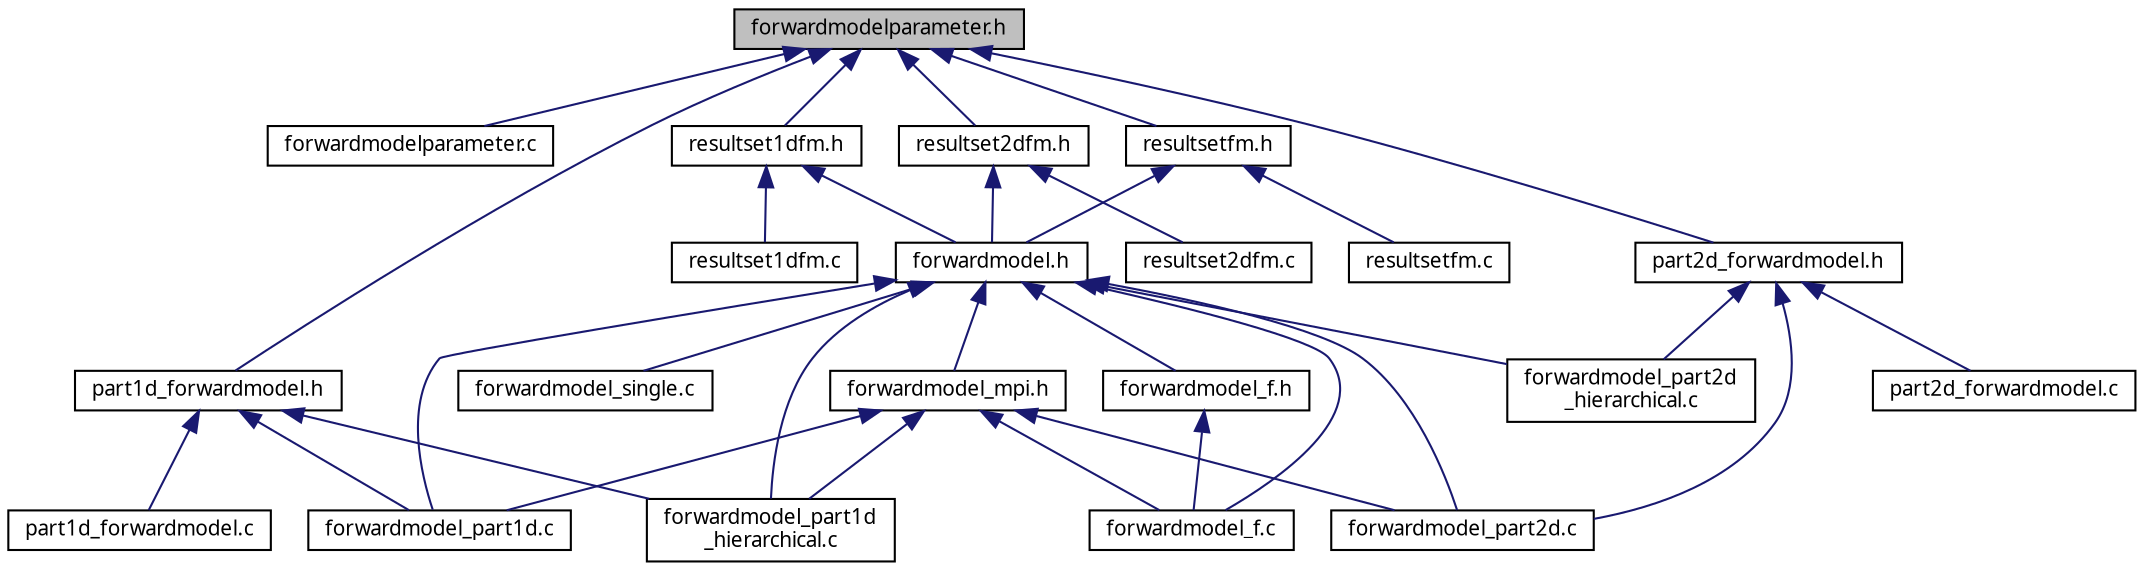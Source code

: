 digraph "forwardmodelparameter.h"
{
  edge [fontname="FreeSans.ttf",fontsize="10",labelfontname="FreeSans.ttf",labelfontsize="10"];
  node [fontname="FreeSans.ttf",fontsize="10",shape=record];
  Node1 [label="forwardmodelparameter.h",height=0.2,width=0.4,color="black", fillcolor="grey75", style="filled", fontcolor="black"];
  Node1 -> Node2 [dir="back",color="midnightblue",fontsize="10",style="solid",fontname="FreeSans.ttf"];
  Node2 [label="forwardmodelparameter.c",height=0.2,width=0.4,color="black", fillcolor="white", style="filled",URL="$forwardmodelparameter_8c.html"];
  Node1 -> Node3 [dir="back",color="midnightblue",fontsize="10",style="solid",fontname="FreeSans.ttf"];
  Node3 [label="part1d_forwardmodel.h",height=0.2,width=0.4,color="black", fillcolor="white", style="filled",URL="$part1d__forwardmodel_8h.html"];
  Node3 -> Node4 [dir="back",color="midnightblue",fontsize="10",style="solid",fontname="FreeSans.ttf"];
  Node4 [label="forwardmodel_part1d.c",height=0.2,width=0.4,color="black", fillcolor="white", style="filled",URL="$forwardmodel__part1d_8c.html"];
  Node3 -> Node5 [dir="back",color="midnightblue",fontsize="10",style="solid",fontname="FreeSans.ttf"];
  Node5 [label="forwardmodel_part1d\l_hierarchical.c",height=0.2,width=0.4,color="black", fillcolor="white", style="filled",URL="$forwardmodel__part1d__hierarchical_8c.html"];
  Node3 -> Node6 [dir="back",color="midnightblue",fontsize="10",style="solid",fontname="FreeSans.ttf"];
  Node6 [label="part1d_forwardmodel.c",height=0.2,width=0.4,color="black", fillcolor="white", style="filled",URL="$part1d__forwardmodel_8c.html"];
  Node1 -> Node7 [dir="back",color="midnightblue",fontsize="10",style="solid",fontname="FreeSans.ttf"];
  Node7 [label="part2d_forwardmodel.h",height=0.2,width=0.4,color="black", fillcolor="white", style="filled",URL="$part2d__forwardmodel_8h.html"];
  Node7 -> Node8 [dir="back",color="midnightblue",fontsize="10",style="solid",fontname="FreeSans.ttf"];
  Node8 [label="forwardmodel_part2d.c",height=0.2,width=0.4,color="black", fillcolor="white", style="filled",URL="$forwardmodel__part2d_8c.html"];
  Node7 -> Node9 [dir="back",color="midnightblue",fontsize="10",style="solid",fontname="FreeSans.ttf"];
  Node9 [label="forwardmodel_part2d\l_hierarchical.c",height=0.2,width=0.4,color="black", fillcolor="white", style="filled",URL="$forwardmodel__part2d__hierarchical_8c.html"];
  Node7 -> Node10 [dir="back",color="midnightblue",fontsize="10",style="solid",fontname="FreeSans.ttf"];
  Node10 [label="part2d_forwardmodel.c",height=0.2,width=0.4,color="black", fillcolor="white", style="filled",URL="$part2d__forwardmodel_8c.html"];
  Node1 -> Node11 [dir="back",color="midnightblue",fontsize="10",style="solid",fontname="FreeSans.ttf"];
  Node11 [label="resultset1dfm.h",height=0.2,width=0.4,color="black", fillcolor="white", style="filled",URL="$resultset1dfm_8h.html"];
  Node11 -> Node12 [dir="back",color="midnightblue",fontsize="10",style="solid",fontname="FreeSans.ttf"];
  Node12 [label="resultset1dfm.c",height=0.2,width=0.4,color="black", fillcolor="white", style="filled",URL="$resultset1dfm_8c.html"];
  Node11 -> Node13 [dir="back",color="midnightblue",fontsize="10",style="solid",fontname="FreeSans.ttf"];
  Node13 [label="forwardmodel.h",height=0.2,width=0.4,color="black", fillcolor="white", style="filled",URL="$forwardmodel_8h.html",tooltip="Simple Forward Model Routines. "];
  Node13 -> Node14 [dir="back",color="midnightblue",fontsize="10",style="solid",fontname="FreeSans.ttf"];
  Node14 [label="forwardmodel_f.c",height=0.2,width=0.4,color="black", fillcolor="white", style="filled",URL="$forwardmodel__f_8c.html"];
  Node13 -> Node4 [dir="back",color="midnightblue",fontsize="10",style="solid",fontname="FreeSans.ttf"];
  Node13 -> Node5 [dir="back",color="midnightblue",fontsize="10",style="solid",fontname="FreeSans.ttf"];
  Node13 -> Node8 [dir="back",color="midnightblue",fontsize="10",style="solid",fontname="FreeSans.ttf"];
  Node13 -> Node9 [dir="back",color="midnightblue",fontsize="10",style="solid",fontname="FreeSans.ttf"];
  Node13 -> Node15 [dir="back",color="midnightblue",fontsize="10",style="solid",fontname="FreeSans.ttf"];
  Node15 [label="forwardmodel_single.c",height=0.2,width=0.4,color="black", fillcolor="white", style="filled",URL="$forwardmodel__single_8c.html"];
  Node13 -> Node16 [dir="back",color="midnightblue",fontsize="10",style="solid",fontname="FreeSans.ttf"];
  Node16 [label="forwardmodel_f.h",height=0.2,width=0.4,color="black", fillcolor="white", style="filled",URL="$forwardmodel__f_8h.html"];
  Node16 -> Node14 [dir="back",color="midnightblue",fontsize="10",style="solid",fontname="FreeSans.ttf"];
  Node13 -> Node17 [dir="back",color="midnightblue",fontsize="10",style="solid",fontname="FreeSans.ttf"];
  Node17 [label="forwardmodel_mpi.h",height=0.2,width=0.4,color="black", fillcolor="white", style="filled",URL="$forwardmodel__mpi_8h.html"];
  Node17 -> Node14 [dir="back",color="midnightblue",fontsize="10",style="solid",fontname="FreeSans.ttf"];
  Node17 -> Node4 [dir="back",color="midnightblue",fontsize="10",style="solid",fontname="FreeSans.ttf"];
  Node17 -> Node5 [dir="back",color="midnightblue",fontsize="10",style="solid",fontname="FreeSans.ttf"];
  Node17 -> Node8 [dir="back",color="midnightblue",fontsize="10",style="solid",fontname="FreeSans.ttf"];
  Node1 -> Node18 [dir="back",color="midnightblue",fontsize="10",style="solid",fontname="FreeSans.ttf"];
  Node18 [label="resultset2dfm.h",height=0.2,width=0.4,color="black", fillcolor="white", style="filled",URL="$resultset2dfm_8h.html"];
  Node18 -> Node19 [dir="back",color="midnightblue",fontsize="10",style="solid",fontname="FreeSans.ttf"];
  Node19 [label="resultset2dfm.c",height=0.2,width=0.4,color="black", fillcolor="white", style="filled",URL="$resultset2dfm_8c.html"];
  Node18 -> Node13 [dir="back",color="midnightblue",fontsize="10",style="solid",fontname="FreeSans.ttf"];
  Node1 -> Node20 [dir="back",color="midnightblue",fontsize="10",style="solid",fontname="FreeSans.ttf"];
  Node20 [label="resultsetfm.h",height=0.2,width=0.4,color="black", fillcolor="white", style="filled",URL="$resultsetfm_8h.html"];
  Node20 -> Node21 [dir="back",color="midnightblue",fontsize="10",style="solid",fontname="FreeSans.ttf"];
  Node21 [label="resultsetfm.c",height=0.2,width=0.4,color="black", fillcolor="white", style="filled",URL="$resultsetfm_8c.html"];
  Node20 -> Node13 [dir="back",color="midnightblue",fontsize="10",style="solid",fontname="FreeSans.ttf"];
}
